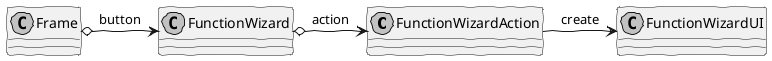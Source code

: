 @startuml cd1_insert_function_basic_wizard.png
skinparam handwritten true
skinparam monochrome true
skinparam packageStyle rect
skinparam defaultFontName FG Virgil
skinparam shadowing false  

class FunctionWizardAction {
}
class FunctionWizard
class FunctionWizardUI
class Frame
Frame o-> FunctionWizard : button
FunctionWizard o-> FunctionWizardAction : action
FunctionWizardAction -> FunctionWizardUI : create
@enduml
